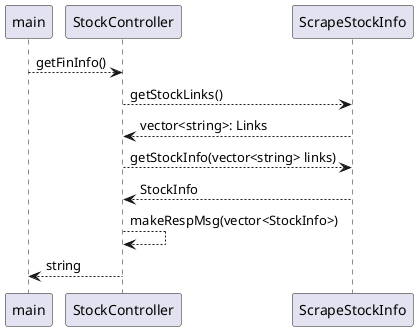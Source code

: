 @startuml

main --> StockController: getFinInfo()
    StockController --> ScrapeStockInfo: getStockLinks()
    ScrapeStockInfo --> StockController: vector<string>: Links
    StockController --> ScrapeStockInfo: getStockInfo(vector<string> links)
    ScrapeStockInfo --> StockController: StockInfo
    StockController --> StockController: makeRespMsg(vector<StockInfo>)
StockController --> main: string

@enduml